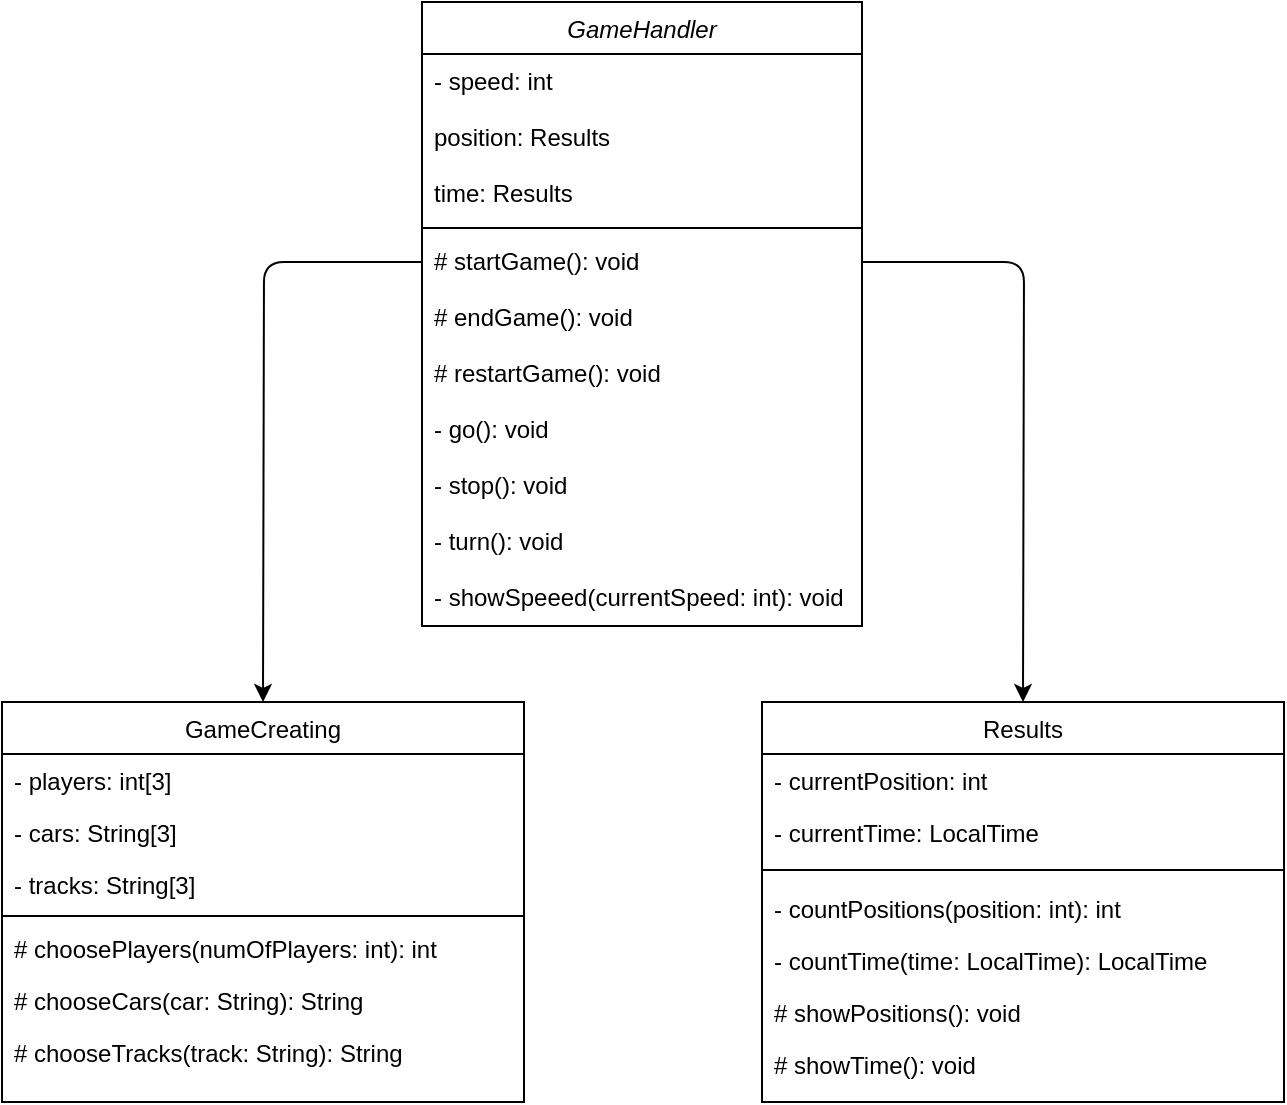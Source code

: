 <mxfile version="14.6.0" type="device"><diagram id="C5RBs43oDa-KdzZeNtuy" name="Page-1"><mxGraphModel dx="2062" dy="1154" grid="1" gridSize="10" guides="1" tooltips="1" connect="1" arrows="1" fold="1" page="1" pageScale="1" pageWidth="827" pageHeight="1169" math="0" shadow="0"><root><mxCell id="WIyWlLk6GJQsqaUBKTNV-0"/><mxCell id="WIyWlLk6GJQsqaUBKTNV-1" parent="WIyWlLk6GJQsqaUBKTNV-0"/><mxCell id="zkfFHV4jXpPFQw0GAbJ--0" value="GameHandler" style="swimlane;fontStyle=2;align=center;verticalAlign=top;childLayout=stackLayout;horizontal=1;startSize=26;horizontalStack=0;resizeParent=1;resizeLast=0;collapsible=1;marginBottom=0;rounded=0;shadow=0;strokeWidth=1;" parent="WIyWlLk6GJQsqaUBKTNV-1" vertex="1"><mxGeometry x="310" y="10" width="220" height="312" as="geometry"><mxRectangle x="230" y="140" width="160" height="26" as="alternateBounds"/></mxGeometry></mxCell><mxCell id="d4V30H6tulmJxYLKrBtz-32" value="- speed: int" style="text;align=left;verticalAlign=top;spacingLeft=4;spacingRight=4;overflow=hidden;rotatable=0;points=[[0,0.5],[1,0.5]];portConstraint=eastwest;" vertex="1" parent="zkfFHV4jXpPFQw0GAbJ--0"><mxGeometry y="26" width="220" height="28" as="geometry"/></mxCell><mxCell id="d4V30H6tulmJxYLKrBtz-33" value="position: Results" style="text;align=left;verticalAlign=top;spacingLeft=4;spacingRight=4;overflow=hidden;rotatable=0;points=[[0,0.5],[1,0.5]];portConstraint=eastwest;" vertex="1" parent="zkfFHV4jXpPFQw0GAbJ--0"><mxGeometry y="54" width="220" height="28" as="geometry"/></mxCell><mxCell id="d4V30H6tulmJxYLKrBtz-34" value="time: Results" style="text;align=left;verticalAlign=top;spacingLeft=4;spacingRight=4;overflow=hidden;rotatable=0;points=[[0,0.5],[1,0.5]];portConstraint=eastwest;" vertex="1" parent="zkfFHV4jXpPFQw0GAbJ--0"><mxGeometry y="82" width="220" height="28" as="geometry"/></mxCell><mxCell id="zkfFHV4jXpPFQw0GAbJ--4" value="" style="line;html=1;strokeWidth=1;align=left;verticalAlign=middle;spacingTop=-1;spacingLeft=3;spacingRight=3;rotatable=0;labelPosition=right;points=[];portConstraint=eastwest;" parent="zkfFHV4jXpPFQw0GAbJ--0" vertex="1"><mxGeometry y="110" width="220" height="6" as="geometry"/></mxCell><mxCell id="zkfFHV4jXpPFQw0GAbJ--5" value="# startGame(): void" style="text;align=left;verticalAlign=top;spacingLeft=4;spacingRight=4;overflow=hidden;rotatable=0;points=[[0,0.5],[1,0.5]];portConstraint=eastwest;" parent="zkfFHV4jXpPFQw0GAbJ--0" vertex="1"><mxGeometry y="116" width="220" height="28" as="geometry"/></mxCell><mxCell id="d4V30H6tulmJxYLKrBtz-29" value="# endGame(): void" style="text;align=left;verticalAlign=top;spacingLeft=4;spacingRight=4;overflow=hidden;rotatable=0;points=[[0,0.5],[1,0.5]];portConstraint=eastwest;" vertex="1" parent="zkfFHV4jXpPFQw0GAbJ--0"><mxGeometry y="144" width="220" height="28" as="geometry"/></mxCell><mxCell id="d4V30H6tulmJxYLKrBtz-30" value="# restartGame(): void" style="text;align=left;verticalAlign=top;spacingLeft=4;spacingRight=4;overflow=hidden;rotatable=0;points=[[0,0.5],[1,0.5]];portConstraint=eastwest;" vertex="1" parent="zkfFHV4jXpPFQw0GAbJ--0"><mxGeometry y="172" width="220" height="28" as="geometry"/></mxCell><mxCell id="d4V30H6tulmJxYLKrBtz-24" value="- go(): void" style="text;align=left;verticalAlign=top;spacingLeft=4;spacingRight=4;overflow=hidden;rotatable=0;points=[[0,0.5],[1,0.5]];portConstraint=eastwest;" vertex="1" parent="zkfFHV4jXpPFQw0GAbJ--0"><mxGeometry y="200" width="220" height="28" as="geometry"/></mxCell><mxCell id="d4V30H6tulmJxYLKrBtz-26" value="- stop(): void" style="text;align=left;verticalAlign=top;spacingLeft=4;spacingRight=4;overflow=hidden;rotatable=0;points=[[0,0.5],[1,0.5]];portConstraint=eastwest;" vertex="1" parent="zkfFHV4jXpPFQw0GAbJ--0"><mxGeometry y="228" width="220" height="28" as="geometry"/></mxCell><mxCell id="d4V30H6tulmJxYLKrBtz-27" value="- turn(): void" style="text;align=left;verticalAlign=top;spacingLeft=4;spacingRight=4;overflow=hidden;rotatable=0;points=[[0,0.5],[1,0.5]];portConstraint=eastwest;" vertex="1" parent="zkfFHV4jXpPFQw0GAbJ--0"><mxGeometry y="256" width="220" height="28" as="geometry"/></mxCell><mxCell id="d4V30H6tulmJxYLKrBtz-31" value="- showSpeeed(currentSpeed: int): void" style="text;align=left;verticalAlign=top;spacingLeft=4;spacingRight=4;overflow=hidden;rotatable=0;points=[[0,0.5],[1,0.5]];portConstraint=eastwest;" vertex="1" parent="zkfFHV4jXpPFQw0GAbJ--0"><mxGeometry y="284" width="220" height="28" as="geometry"/></mxCell><mxCell id="zkfFHV4jXpPFQw0GAbJ--6" value="GameCreating" style="swimlane;fontStyle=0;align=center;verticalAlign=top;childLayout=stackLayout;horizontal=1;startSize=26;horizontalStack=0;resizeParent=1;resizeLast=0;collapsible=1;marginBottom=0;rounded=0;shadow=0;strokeWidth=1;" parent="WIyWlLk6GJQsqaUBKTNV-1" vertex="1"><mxGeometry x="100" y="360" width="261" height="200" as="geometry"><mxRectangle x="130" y="380" width="160" height="26" as="alternateBounds"/></mxGeometry></mxCell><mxCell id="d4V30H6tulmJxYLKrBtz-2" value="- players: int[3]" style="text;align=left;verticalAlign=top;spacingLeft=4;spacingRight=4;overflow=hidden;rotatable=0;points=[[0,0.5],[1,0.5]];portConstraint=eastwest;rounded=0;shadow=0;html=0;" vertex="1" parent="zkfFHV4jXpPFQw0GAbJ--6"><mxGeometry y="26" width="261" height="26" as="geometry"/></mxCell><mxCell id="zkfFHV4jXpPFQw0GAbJ--7" value="- cars: String[3]" style="text;align=left;verticalAlign=top;spacingLeft=4;spacingRight=4;overflow=hidden;rotatable=0;points=[[0,0.5],[1,0.5]];portConstraint=eastwest;" parent="zkfFHV4jXpPFQw0GAbJ--6" vertex="1"><mxGeometry y="52" width="261" height="26" as="geometry"/></mxCell><mxCell id="zkfFHV4jXpPFQw0GAbJ--8" value="- tracks: String[3]" style="text;align=left;verticalAlign=top;spacingLeft=4;spacingRight=4;overflow=hidden;rotatable=0;points=[[0,0.5],[1,0.5]];portConstraint=eastwest;rounded=0;shadow=0;html=0;" parent="zkfFHV4jXpPFQw0GAbJ--6" vertex="1"><mxGeometry y="78" width="261" height="26" as="geometry"/></mxCell><mxCell id="zkfFHV4jXpPFQw0GAbJ--9" value="" style="line;html=1;strokeWidth=1;align=left;verticalAlign=middle;spacingTop=-1;spacingLeft=3;spacingRight=3;rotatable=0;labelPosition=right;points=[];portConstraint=eastwest;" parent="zkfFHV4jXpPFQw0GAbJ--6" vertex="1"><mxGeometry y="104" width="261" height="6" as="geometry"/></mxCell><mxCell id="zkfFHV4jXpPFQw0GAbJ--11" value="# choosePlayers(numOfPlayers: int): int" style="text;align=left;verticalAlign=top;spacingLeft=4;spacingRight=4;overflow=hidden;rotatable=0;points=[[0,0.5],[1,0.5]];portConstraint=eastwest;" parent="zkfFHV4jXpPFQw0GAbJ--6" vertex="1"><mxGeometry y="110" width="261" height="26" as="geometry"/></mxCell><mxCell id="d4V30H6tulmJxYLKrBtz-3" value="# chooseCars(car: String): String" style="text;align=left;verticalAlign=top;spacingLeft=4;spacingRight=4;overflow=hidden;rotatable=0;points=[[0,0.5],[1,0.5]];portConstraint=eastwest;" vertex="1" parent="zkfFHV4jXpPFQw0GAbJ--6"><mxGeometry y="136" width="261" height="26" as="geometry"/></mxCell><mxCell id="d4V30H6tulmJxYLKrBtz-4" value="# chooseTracks(track: String): String" style="text;align=left;verticalAlign=top;spacingLeft=4;spacingRight=4;overflow=hidden;rotatable=0;points=[[0,0.5],[1,0.5]];portConstraint=eastwest;" vertex="1" parent="zkfFHV4jXpPFQw0GAbJ--6"><mxGeometry y="162" width="261" height="26" as="geometry"/></mxCell><mxCell id="d4V30H6tulmJxYLKrBtz-5" value="Results" style="swimlane;fontStyle=0;align=center;verticalAlign=top;childLayout=stackLayout;horizontal=1;startSize=26;horizontalStack=0;resizeParent=1;resizeLast=0;collapsible=1;marginBottom=0;rounded=0;shadow=0;strokeWidth=1;" vertex="1" parent="WIyWlLk6GJQsqaUBKTNV-1"><mxGeometry x="480" y="360" width="261" height="200" as="geometry"><mxRectangle x="130" y="380" width="160" height="26" as="alternateBounds"/></mxGeometry></mxCell><mxCell id="d4V30H6tulmJxYLKrBtz-21" value="- currentPosition: int" style="text;align=left;verticalAlign=top;spacingLeft=4;spacingRight=4;overflow=hidden;rotatable=0;points=[[0,0.5],[1,0.5]];portConstraint=eastwest;" vertex="1" parent="d4V30H6tulmJxYLKrBtz-5"><mxGeometry y="26" width="261" height="26" as="geometry"/></mxCell><mxCell id="d4V30H6tulmJxYLKrBtz-22" value="- currentTime: LocalTime" style="text;align=left;verticalAlign=top;spacingLeft=4;spacingRight=4;overflow=hidden;rotatable=0;points=[[0,0.5],[1,0.5]];portConstraint=eastwest;" vertex="1" parent="d4V30H6tulmJxYLKrBtz-5"><mxGeometry y="52" width="261" height="26" as="geometry"/></mxCell><mxCell id="d4V30H6tulmJxYLKrBtz-9" value="" style="line;html=1;strokeWidth=1;align=left;verticalAlign=middle;spacingTop=-1;spacingLeft=3;spacingRight=3;rotatable=0;labelPosition=right;points=[];portConstraint=eastwest;" vertex="1" parent="d4V30H6tulmJxYLKrBtz-5"><mxGeometry y="78" width="261" height="12" as="geometry"/></mxCell><mxCell id="d4V30H6tulmJxYLKrBtz-18" value="- countPositions(position: int): int" style="text;align=left;verticalAlign=top;spacingLeft=4;spacingRight=4;overflow=hidden;rotatable=0;points=[[0,0.5],[1,0.5]];portConstraint=eastwest;" vertex="1" parent="d4V30H6tulmJxYLKrBtz-5"><mxGeometry y="90" width="261" height="26" as="geometry"/></mxCell><mxCell id="d4V30H6tulmJxYLKrBtz-19" value="- countTime(time: LocalTime): LocalTime" style="text;align=left;verticalAlign=top;spacingLeft=4;spacingRight=4;overflow=hidden;rotatable=0;points=[[0,0.5],[1,0.5]];portConstraint=eastwest;" vertex="1" parent="d4V30H6tulmJxYLKrBtz-5"><mxGeometry y="116" width="261" height="26" as="geometry"/></mxCell><mxCell id="d4V30H6tulmJxYLKrBtz-10" value="# showPositions(): void" style="text;align=left;verticalAlign=top;spacingLeft=4;spacingRight=4;overflow=hidden;rotatable=0;points=[[0,0.5],[1,0.5]];portConstraint=eastwest;" vertex="1" parent="d4V30H6tulmJxYLKrBtz-5"><mxGeometry y="142" width="261" height="26" as="geometry"/></mxCell><mxCell id="d4V30H6tulmJxYLKrBtz-11" value="# showTime(): void" style="text;align=left;verticalAlign=top;spacingLeft=4;spacingRight=4;overflow=hidden;rotatable=0;points=[[0,0.5],[1,0.5]];portConstraint=eastwest;" vertex="1" parent="d4V30H6tulmJxYLKrBtz-5"><mxGeometry y="168" width="261" height="26" as="geometry"/></mxCell><mxCell id="d4V30H6tulmJxYLKrBtz-35" value="" style="endArrow=classic;html=1;exitX=0;exitY=0.5;exitDx=0;exitDy=0;entryX=0.5;entryY=0;entryDx=0;entryDy=0;" edge="1" parent="WIyWlLk6GJQsqaUBKTNV-1" source="zkfFHV4jXpPFQw0GAbJ--5" target="zkfFHV4jXpPFQw0GAbJ--6"><mxGeometry width="50" height="50" relative="1" as="geometry"><mxPoint x="390" y="410" as="sourcePoint"/><mxPoint x="440" y="360" as="targetPoint"/><Array as="points"><mxPoint x="231" y="140"/></Array></mxGeometry></mxCell><mxCell id="d4V30H6tulmJxYLKrBtz-36" value="" style="endArrow=classic;html=1;exitX=1;exitY=0.5;exitDx=0;exitDy=0;entryX=0.5;entryY=0;entryDx=0;entryDy=0;" edge="1" parent="WIyWlLk6GJQsqaUBKTNV-1" source="zkfFHV4jXpPFQw0GAbJ--5" target="d4V30H6tulmJxYLKrBtz-5"><mxGeometry width="50" height="50" relative="1" as="geometry"><mxPoint x="320" y="150" as="sourcePoint"/><mxPoint x="240.5" y="370" as="targetPoint"/><Array as="points"><mxPoint x="611" y="140"/></Array></mxGeometry></mxCell></root></mxGraphModel></diagram></mxfile>